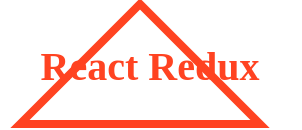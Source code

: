 <mxfile version="13.3.9" type="device"><diagram id="bIsN5hboMzLyxb_RKHrA" name="Page-1"><mxGraphModel dx="852" dy="494" grid="1" gridSize="10" guides="1" tooltips="1" connect="1" arrows="1" fold="1" page="1" pageScale="1" pageWidth="850" pageHeight="1100" math="0" shadow="0"><root><mxCell id="0"/><mxCell id="1" parent="0"/><mxCell id="hCmSZb3gko-5y571QMKW-1" value="" style="triangle;whiteSpace=wrap;html=1;rotation=-90;strokeWidth=4;fontColor=#ffffff;fillColor=none;strokeColor=#ff4321;" parent="1" vertex="1"><mxGeometry x="500" y="190" width="60" height="120" as="geometry"/></mxCell><mxCell id="hCmSZb3gko-5y571QMKW-2" value="&lt;font face=&quot;Verdana&quot; style=&quot;font-size: 20px&quot;&gt;React Redux&lt;/font&gt;" style="text;html=1;align=center;verticalAlign=middle;whiteSpace=wrap;rounded=0;shadow=0;sketch=0;fontSize=20;fontFamily=Times New Roman;fontStyle=1;fontColor=#ff4321;" parent="1" vertex="1"><mxGeometry x="460" y="230" width="150" height="40" as="geometry"/></mxCell><mxCell id="hCmSZb3gko-5y571QMKW-3" style="edgeStyle=orthogonalEdgeStyle;rounded=0;orthogonalLoop=1;jettySize=auto;html=1;exitX=0.5;exitY=1;exitDx=0;exitDy=0;fontFamily=Times New Roman;fontSize=18;" parent="1" source="hCmSZb3gko-5y571QMKW-2" target="hCmSZb3gko-5y571QMKW-2" edge="1"><mxGeometry relative="1" as="geometry"/></mxCell></root></mxGraphModel></diagram></mxfile>